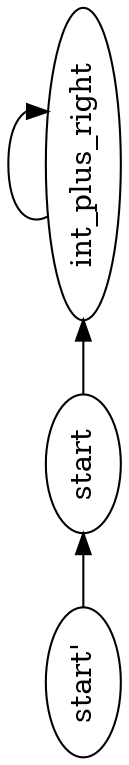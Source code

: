 digraph G {
orientation = landscape;
rankdir = LR;
ratio = compress;
nt0 [ label="start'" ] ;
nt1 [ label="start" ] ;
nt2 [ label="int_plus_right" ] ;
nt0 -> nt1 [ label="" ] ;
nt1 -> nt2 [ label="" ] ;
nt2 -> nt2 [ label="" ] ;

}
